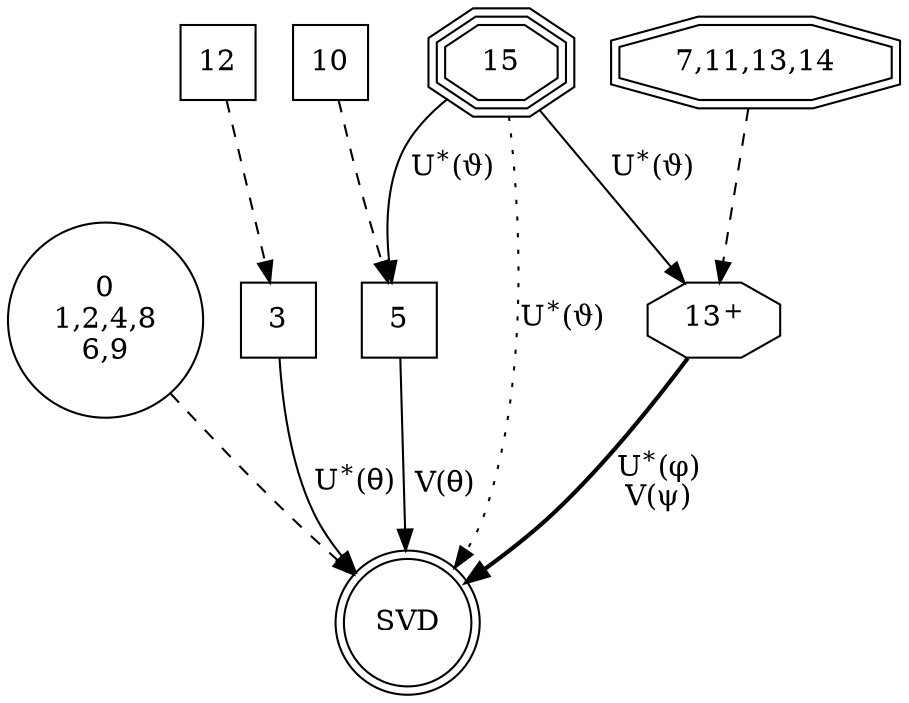 strict digraph sv2 {
    {
        0124869 [shape=circle,label="0\n1,2,4,8\n6,9"]
        3 [shape=square]
        5 [shape=square]
        7111314 [shape=doubleoctagon,label="7,11,13,14"]
        10 [shape=square]
        12 [shape=square]
        15 [shape=tripleoctagon]
        URV [shape=octagon,label=<13<SUP>+</SUP>>]
        SVD [shape=doublecircle]
    }
    0124869 -> SVD [style=dashed]
    3 -> SVD [label=<U<SUP>*</SUP>(θ)>]
    7111314 -> URV [style=dashed]
    12 -> 3 [style=dashed]
    URV -> SVD [label=< U<SUP>*</SUP>(φ)<BR/> V(ψ)>,style=bold]
    5 -> SVD [label=< V(θ)>]
    10 -> 5 [style=dashed]
    15 -> 5 [label=< U<SUP>*</SUP>(ϑ)>]
    15 -> SVD [label=<U<SUP>*</SUP>(ϑ)>,style=dotted]
    15 -> URV [label=< U<SUP>*</SUP>(ϑ)>]
}
// dot -v -Tpdf -osv2.pdf -x sv2.dot
